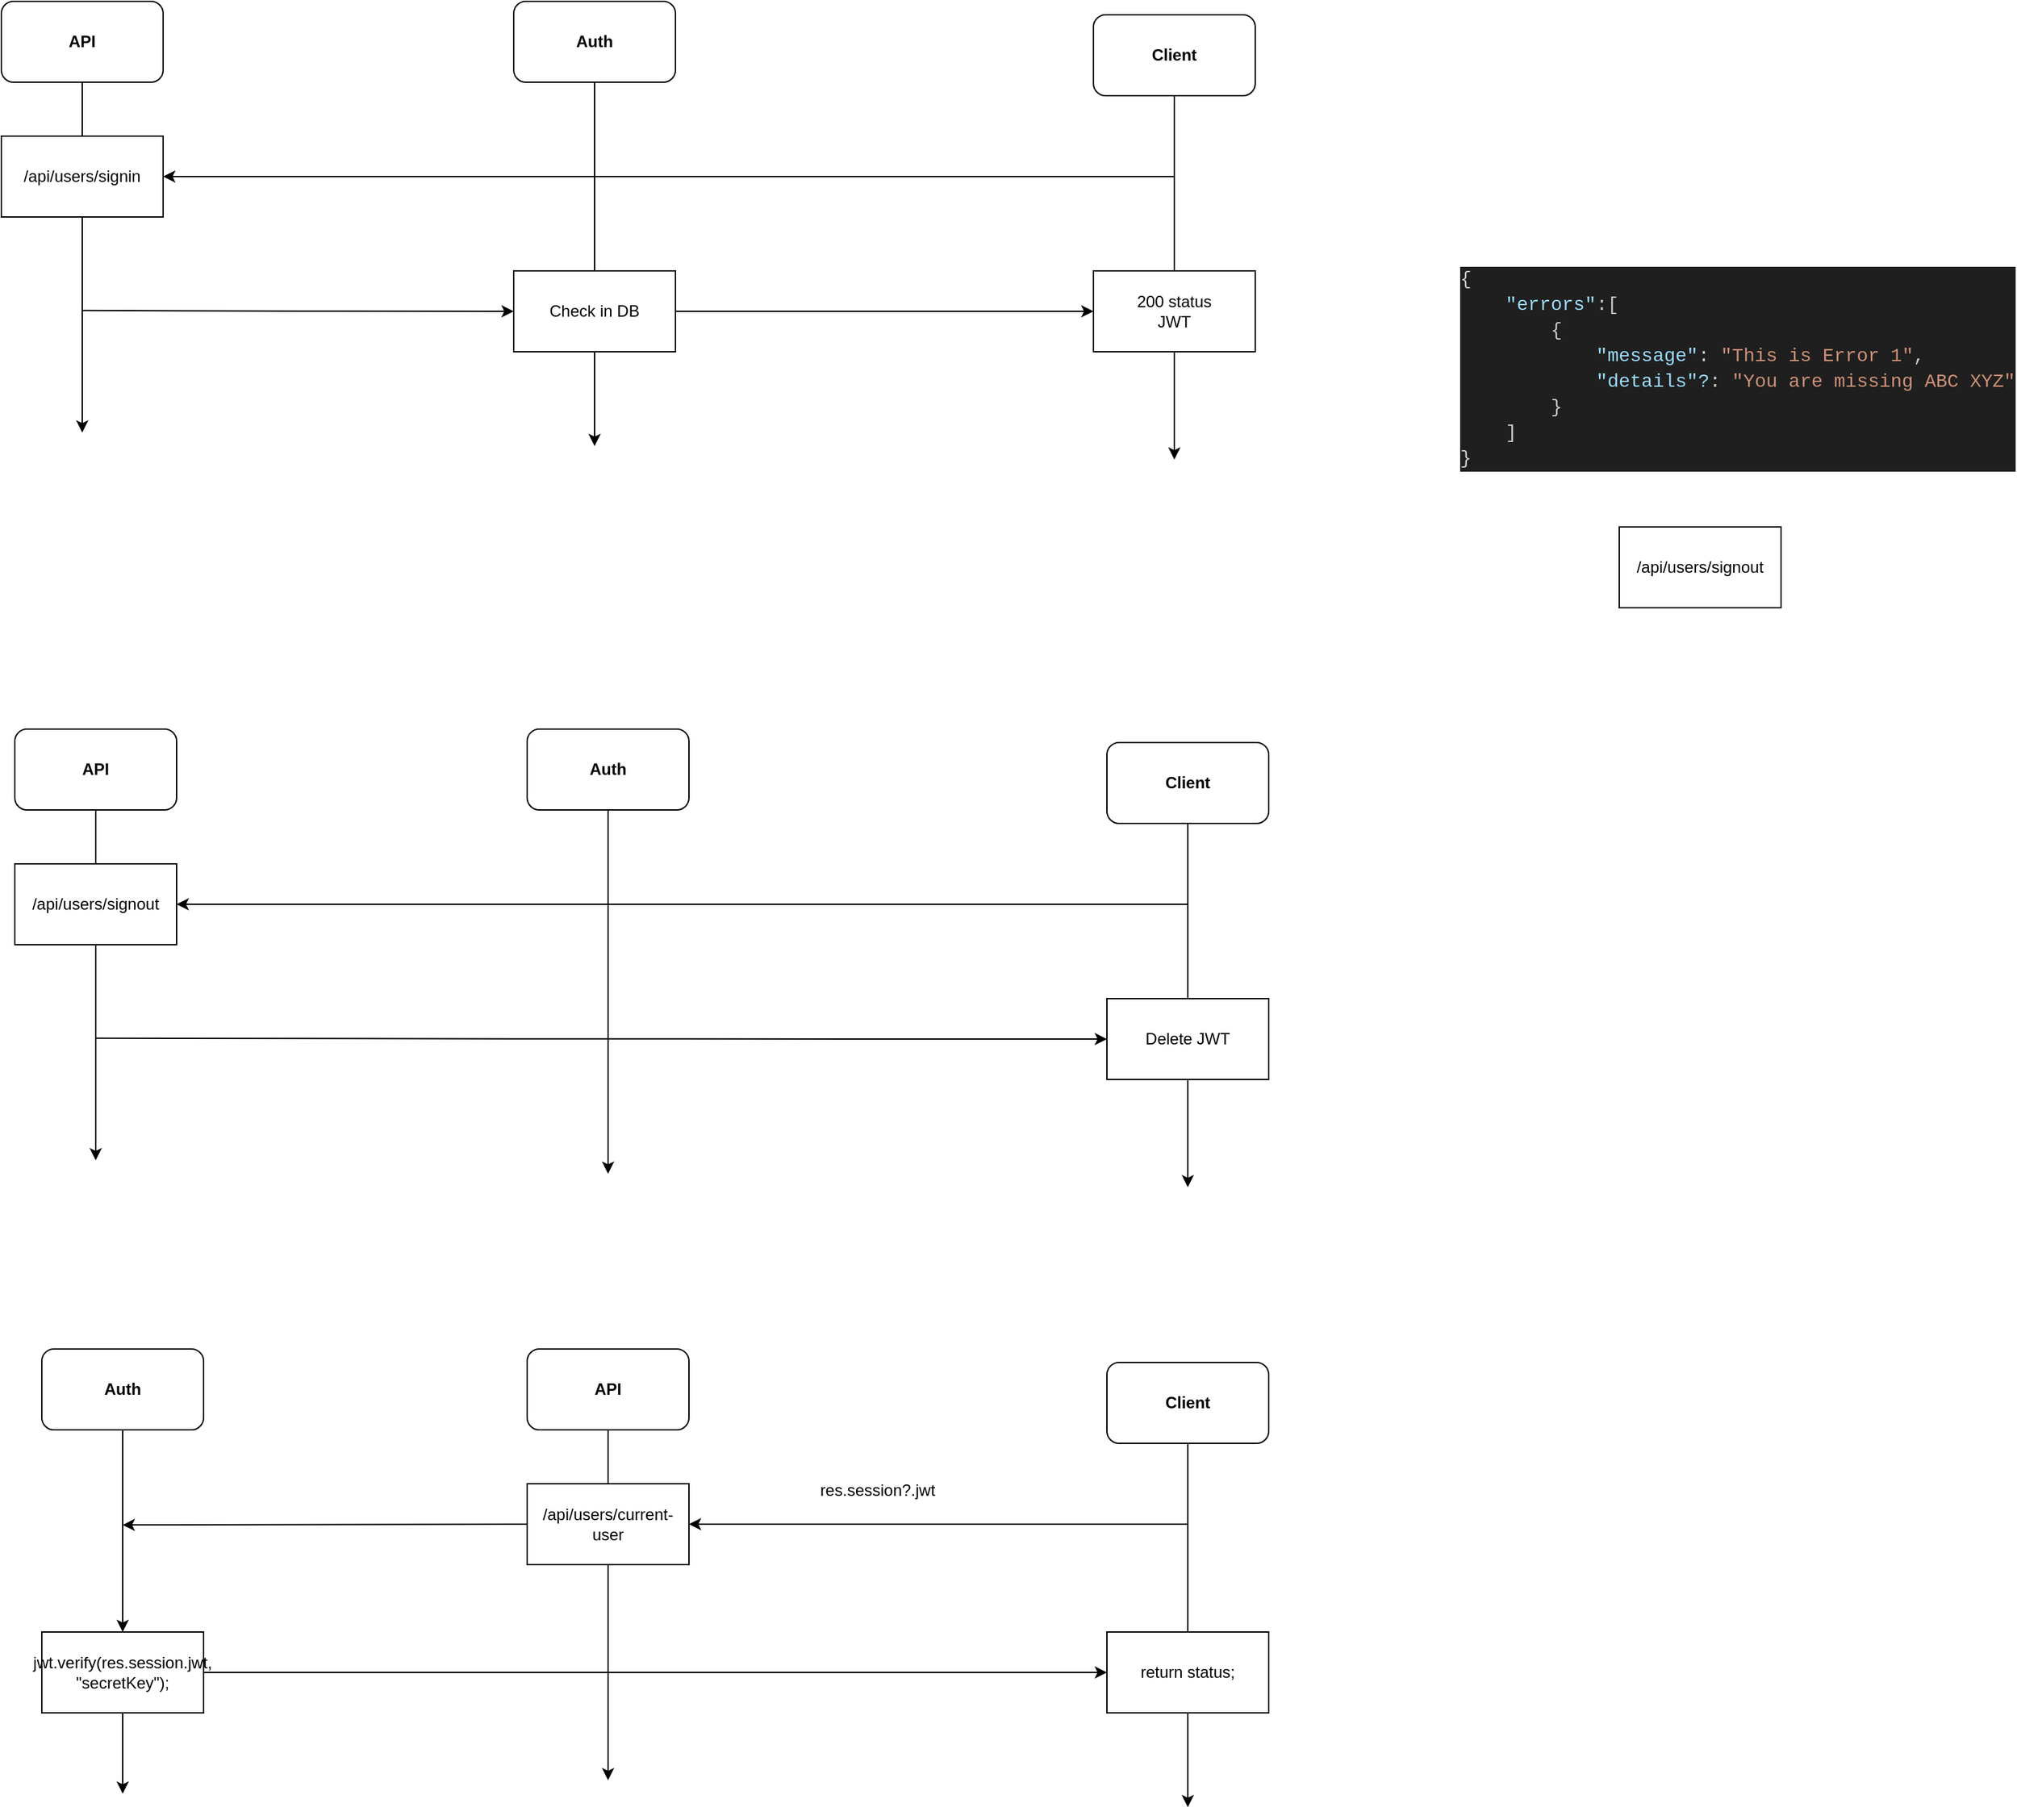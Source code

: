 <mxfile version="27.1.1">
  <diagram name="Trang-1" id="aEfG4FIThJf0uxHbzFky">
    <mxGraphModel dx="2020" dy="2069" grid="1" gridSize="10" guides="1" tooltips="1" connect="1" arrows="1" fold="1" page="1" pageScale="1" pageWidth="827" pageHeight="1169" math="0" shadow="0">
      <root>
        <mxCell id="0" />
        <mxCell id="1" parent="0" />
        <mxCell id="SpAq-5becOCAjdBePUh8-21" value="&lt;div style=&quot;color: rgb(204, 204, 204); background-color: rgb(31, 31, 31); font-family: Consolas, &amp;quot;Courier New&amp;quot;, monospace; font-weight: normal; font-size: 14px; line-height: 19px; white-space: pre;&quot;&gt;&lt;div&gt;&lt;span style=&quot;color: rgb(204, 204, 204);&quot;&gt;{&lt;/span&gt;&lt;/div&gt;&lt;div&gt;&lt;span style=&quot;color: rgb(204, 204, 204);&quot;&gt;&amp;nbsp; &amp;nbsp; &lt;/span&gt;&lt;span style=&quot;color: rgb(156, 220, 254);&quot;&gt;&quot;errors&quot;&lt;/span&gt;&lt;span style=&quot;color: rgb(204, 204, 204);&quot;&gt;:[&lt;/span&gt;&lt;/div&gt;&lt;div&gt;&lt;span style=&quot;color: rgb(204, 204, 204);&quot;&gt;&amp;nbsp; &amp;nbsp; &amp;nbsp; &amp;nbsp; {&lt;/span&gt;&lt;/div&gt;&lt;div&gt;&lt;span style=&quot;color: rgb(204, 204, 204);&quot;&gt;&amp;nbsp; &amp;nbsp; &amp;nbsp; &amp;nbsp; &amp;nbsp; &amp;nbsp; &lt;/span&gt;&lt;span style=&quot;color: rgb(156, 220, 254);&quot;&gt;&quot;message&quot;&lt;/span&gt;&lt;span style=&quot;color: rgb(204, 204, 204);&quot;&gt;: &lt;/span&gt;&lt;span style=&quot;color: rgb(206, 145, 120);&quot;&gt;&quot;This is Error 1&quot;&lt;/span&gt;&lt;span style=&quot;color: rgb(204, 204, 204);&quot;&gt;,&lt;/span&gt;&lt;/div&gt;&lt;div&gt;&lt;span style=&quot;color: rgb(204, 204, 204);&quot;&gt;&amp;nbsp; &amp;nbsp; &amp;nbsp; &amp;nbsp; &amp;nbsp; &amp;nbsp; &lt;/span&gt;&lt;span style=&quot;color: rgb(156, 220, 254);&quot;&gt;&quot;details&quot;?&lt;/span&gt;&lt;span style=&quot;color: rgb(204, 204, 204);&quot;&gt;: &lt;/span&gt;&lt;span style=&quot;color: rgb(206, 145, 120);&quot;&gt;&quot;You are missing ABC XYZ&quot;&lt;/span&gt;&lt;/div&gt;&lt;div&gt;&lt;span style=&quot;color: rgb(204, 204, 204);&quot;&gt;&amp;nbsp; &amp;nbsp; &amp;nbsp; &amp;nbsp; }&lt;/span&gt;&lt;/div&gt;&lt;div&gt;&lt;span style=&quot;color: rgb(204, 204, 204);&quot;&gt;&amp;nbsp; &amp;nbsp; ]&lt;/span&gt;&lt;/div&gt;&lt;div&gt;&lt;span style=&quot;color: rgb(204, 204, 204);&quot;&gt;}&lt;/span&gt;&lt;/div&gt;&lt;/div&gt;" style="text;whiteSpace=wrap;html=1;" parent="1" vertex="1">
          <mxGeometry x="1230" y="-780" width="360" height="180" as="geometry" />
        </mxCell>
        <mxCell id="4xOe3O0P_bP2OEVuNeio-2" value="/api/users/signout" style="rounded=0;whiteSpace=wrap;html=1;" parent="1" vertex="1">
          <mxGeometry x="1350" y="-580" width="120" height="60" as="geometry" />
        </mxCell>
        <mxCell id="-9gFP3Wba35itGXk4Bwu-5" style="edgeStyle=orthogonalEdgeStyle;rounded=0;orthogonalLoop=1;jettySize=auto;html=1;exitX=0.5;exitY=1;exitDx=0;exitDy=0;" edge="1" parent="1" source="4xOe3O0P_bP2OEVuNeio-6">
          <mxGeometry relative="1" as="geometry">
            <mxPoint x="210" y="-650" as="targetPoint" />
          </mxGeometry>
        </mxCell>
        <mxCell id="4xOe3O0P_bP2OEVuNeio-6" value="&lt;span style=&quot;font-weight: 700;&quot;&gt;API&lt;/span&gt;" style="rounded=1;whiteSpace=wrap;html=1;" parent="1" vertex="1">
          <mxGeometry x="150" y="-970" width="120" height="60" as="geometry" />
        </mxCell>
        <mxCell id="-9gFP3Wba35itGXk4Bwu-7" style="edgeStyle=orthogonalEdgeStyle;rounded=0;orthogonalLoop=1;jettySize=auto;html=1;exitX=0.5;exitY=1;exitDx=0;exitDy=0;" edge="1" parent="1" source="4xOe3O0P_bP2OEVuNeio-7">
          <mxGeometry relative="1" as="geometry">
            <mxPoint x="1020" y="-630" as="targetPoint" />
          </mxGeometry>
        </mxCell>
        <mxCell id="4xOe3O0P_bP2OEVuNeio-7" value="&lt;span style=&quot;font-weight: 700;&quot;&gt;Client&lt;/span&gt;" style="rounded=1;whiteSpace=wrap;html=1;" parent="1" vertex="1">
          <mxGeometry x="960" y="-960" width="120" height="60" as="geometry" />
        </mxCell>
        <mxCell id="-9gFP3Wba35itGXk4Bwu-6" style="edgeStyle=orthogonalEdgeStyle;rounded=0;orthogonalLoop=1;jettySize=auto;html=1;exitX=0.5;exitY=1;exitDx=0;exitDy=0;" edge="1" parent="1" source="4xOe3O0P_bP2OEVuNeio-8">
          <mxGeometry relative="1" as="geometry">
            <mxPoint x="590" y="-640" as="targetPoint" />
          </mxGeometry>
        </mxCell>
        <mxCell id="4xOe3O0P_bP2OEVuNeio-8" value="&lt;span style=&quot;font-weight: 700;&quot;&gt;Auth&lt;/span&gt;" style="rounded=1;whiteSpace=wrap;html=1;" parent="1" vertex="1">
          <mxGeometry x="530" y="-970" width="120" height="60" as="geometry" />
        </mxCell>
        <mxCell id="-9gFP3Wba35itGXk4Bwu-4" style="edgeStyle=orthogonalEdgeStyle;rounded=0;orthogonalLoop=1;jettySize=auto;html=1;exitX=1;exitY=0.5;exitDx=0;exitDy=0;entryX=0;entryY=0.5;entryDx=0;entryDy=0;" edge="1" parent="1" source="-9gFP3Wba35itGXk4Bwu-1" target="-9gFP3Wba35itGXk4Bwu-2">
          <mxGeometry relative="1" as="geometry" />
        </mxCell>
        <mxCell id="-9gFP3Wba35itGXk4Bwu-1" value="Check in DB" style="rounded=0;whiteSpace=wrap;html=1;" vertex="1" parent="1">
          <mxGeometry x="530" y="-770" width="120" height="60" as="geometry" />
        </mxCell>
        <mxCell id="-9gFP3Wba35itGXk4Bwu-2" value="&lt;div&gt;200 status&lt;/div&gt;JWT" style="rounded=0;whiteSpace=wrap;html=1;" vertex="1" parent="1">
          <mxGeometry x="960" y="-770" width="120" height="60" as="geometry" />
        </mxCell>
        <mxCell id="4xOe3O0P_bP2OEVuNeio-1" value="/api/users/signin" style="rounded=0;whiteSpace=wrap;html=1;" parent="1" vertex="1">
          <mxGeometry x="150" y="-870" width="120" height="60" as="geometry" />
        </mxCell>
        <mxCell id="-9gFP3Wba35itGXk4Bwu-9" value="" style="endArrow=classic;html=1;rounded=0;entryX=1;entryY=0.5;entryDx=0;entryDy=0;" edge="1" parent="1" target="4xOe3O0P_bP2OEVuNeio-1">
          <mxGeometry width="50" height="50" relative="1" as="geometry">
            <mxPoint x="1020" y="-840" as="sourcePoint" />
            <mxPoint x="690" y="-850" as="targetPoint" />
          </mxGeometry>
        </mxCell>
        <mxCell id="-9gFP3Wba35itGXk4Bwu-11" style="edgeStyle=orthogonalEdgeStyle;rounded=0;orthogonalLoop=1;jettySize=auto;html=1;exitX=1;exitY=0.5;exitDx=0;exitDy=0;entryX=0;entryY=0.5;entryDx=0;entryDy=0;" edge="1" parent="1" target="-9gFP3Wba35itGXk4Bwu-1">
          <mxGeometry relative="1" as="geometry">
            <mxPoint x="210" y="-740.59" as="sourcePoint" />
            <mxPoint x="510" y="-740.59" as="targetPoint" />
          </mxGeometry>
        </mxCell>
        <mxCell id="-9gFP3Wba35itGXk4Bwu-12" style="edgeStyle=orthogonalEdgeStyle;rounded=0;orthogonalLoop=1;jettySize=auto;html=1;exitX=0.5;exitY=1;exitDx=0;exitDy=0;" edge="1" parent="1" source="-9gFP3Wba35itGXk4Bwu-13">
          <mxGeometry relative="1" as="geometry">
            <mxPoint x="220" y="-110" as="targetPoint" />
          </mxGeometry>
        </mxCell>
        <mxCell id="-9gFP3Wba35itGXk4Bwu-13" value="&lt;span style=&quot;font-weight: 700;&quot;&gt;API&lt;/span&gt;" style="rounded=1;whiteSpace=wrap;html=1;" vertex="1" parent="1">
          <mxGeometry x="160" y="-430" width="120" height="60" as="geometry" />
        </mxCell>
        <mxCell id="-9gFP3Wba35itGXk4Bwu-14" style="edgeStyle=orthogonalEdgeStyle;rounded=0;orthogonalLoop=1;jettySize=auto;html=1;exitX=0.5;exitY=1;exitDx=0;exitDy=0;" edge="1" parent="1" source="-9gFP3Wba35itGXk4Bwu-15">
          <mxGeometry relative="1" as="geometry">
            <mxPoint x="1030" y="-90" as="targetPoint" />
          </mxGeometry>
        </mxCell>
        <mxCell id="-9gFP3Wba35itGXk4Bwu-15" value="&lt;span style=&quot;font-weight: 700;&quot;&gt;Client&lt;/span&gt;" style="rounded=1;whiteSpace=wrap;html=1;" vertex="1" parent="1">
          <mxGeometry x="970" y="-420" width="120" height="60" as="geometry" />
        </mxCell>
        <mxCell id="-9gFP3Wba35itGXk4Bwu-16" style="edgeStyle=orthogonalEdgeStyle;rounded=0;orthogonalLoop=1;jettySize=auto;html=1;exitX=0.5;exitY=1;exitDx=0;exitDy=0;" edge="1" parent="1" source="-9gFP3Wba35itGXk4Bwu-17">
          <mxGeometry relative="1" as="geometry">
            <mxPoint x="600" y="-100" as="targetPoint" />
          </mxGeometry>
        </mxCell>
        <mxCell id="-9gFP3Wba35itGXk4Bwu-17" value="&lt;span style=&quot;font-weight: 700;&quot;&gt;Auth&lt;/span&gt;" style="rounded=1;whiteSpace=wrap;html=1;" vertex="1" parent="1">
          <mxGeometry x="540" y="-430" width="120" height="60" as="geometry" />
        </mxCell>
        <mxCell id="-9gFP3Wba35itGXk4Bwu-20" value="&lt;div&gt;Delete JWT&lt;/div&gt;" style="rounded=0;whiteSpace=wrap;html=1;" vertex="1" parent="1">
          <mxGeometry x="970" y="-230" width="120" height="60" as="geometry" />
        </mxCell>
        <mxCell id="-9gFP3Wba35itGXk4Bwu-21" value="/api/users/signout" style="rounded=0;whiteSpace=wrap;html=1;" vertex="1" parent="1">
          <mxGeometry x="160" y="-330" width="120" height="60" as="geometry" />
        </mxCell>
        <mxCell id="-9gFP3Wba35itGXk4Bwu-22" value="" style="endArrow=classic;html=1;rounded=0;entryX=1;entryY=0.5;entryDx=0;entryDy=0;" edge="1" parent="1" target="-9gFP3Wba35itGXk4Bwu-21">
          <mxGeometry width="50" height="50" relative="1" as="geometry">
            <mxPoint x="1030" y="-300" as="sourcePoint" />
            <mxPoint x="700" y="-310" as="targetPoint" />
          </mxGeometry>
        </mxCell>
        <mxCell id="-9gFP3Wba35itGXk4Bwu-23" style="edgeStyle=orthogonalEdgeStyle;rounded=0;orthogonalLoop=1;jettySize=auto;html=1;exitX=1;exitY=0.5;exitDx=0;exitDy=0;entryX=0;entryY=0.5;entryDx=0;entryDy=0;" edge="1" parent="1" target="-9gFP3Wba35itGXk4Bwu-20">
          <mxGeometry relative="1" as="geometry">
            <mxPoint x="220" y="-200.59" as="sourcePoint" />
            <mxPoint x="540" y="-200" as="targetPoint" />
          </mxGeometry>
        </mxCell>
        <mxCell id="-9gFP3Wba35itGXk4Bwu-24" style="edgeStyle=orthogonalEdgeStyle;rounded=0;orthogonalLoop=1;jettySize=auto;html=1;exitX=0.5;exitY=1;exitDx=0;exitDy=0;" edge="1" parent="1" source="-9gFP3Wba35itGXk4Bwu-25">
          <mxGeometry relative="1" as="geometry">
            <mxPoint x="600" y="350" as="targetPoint" />
          </mxGeometry>
        </mxCell>
        <mxCell id="-9gFP3Wba35itGXk4Bwu-25" value="&lt;span style=&quot;font-weight: 700;&quot;&gt;API&lt;/span&gt;" style="rounded=1;whiteSpace=wrap;html=1;" vertex="1" parent="1">
          <mxGeometry x="540" y="30" width="120" height="60" as="geometry" />
        </mxCell>
        <mxCell id="-9gFP3Wba35itGXk4Bwu-26" style="edgeStyle=orthogonalEdgeStyle;rounded=0;orthogonalLoop=1;jettySize=auto;html=1;exitX=0.5;exitY=1;exitDx=0;exitDy=0;" edge="1" parent="1" source="-9gFP3Wba35itGXk4Bwu-27">
          <mxGeometry relative="1" as="geometry">
            <mxPoint x="1030" y="370" as="targetPoint" />
          </mxGeometry>
        </mxCell>
        <mxCell id="-9gFP3Wba35itGXk4Bwu-27" value="&lt;span style=&quot;font-weight: 700;&quot;&gt;Client&lt;/span&gt;" style="rounded=1;whiteSpace=wrap;html=1;" vertex="1" parent="1">
          <mxGeometry x="970" y="40" width="120" height="60" as="geometry" />
        </mxCell>
        <mxCell id="-9gFP3Wba35itGXk4Bwu-28" style="edgeStyle=orthogonalEdgeStyle;rounded=0;orthogonalLoop=1;jettySize=auto;html=1;exitX=0.5;exitY=1;exitDx=0;exitDy=0;" edge="1" parent="1" source="-9gFP3Wba35itGXk4Bwu-36">
          <mxGeometry relative="1" as="geometry">
            <mxPoint x="240" y="360" as="targetPoint" />
          </mxGeometry>
        </mxCell>
        <mxCell id="-9gFP3Wba35itGXk4Bwu-29" value="&lt;span style=&quot;font-weight: 700;&quot;&gt;Auth&lt;/span&gt;" style="rounded=1;whiteSpace=wrap;html=1;" vertex="1" parent="1">
          <mxGeometry x="180" y="30" width="120" height="60" as="geometry" />
        </mxCell>
        <mxCell id="-9gFP3Wba35itGXk4Bwu-30" value="&lt;div&gt;return status;&lt;/div&gt;" style="rounded=0;whiteSpace=wrap;html=1;" vertex="1" parent="1">
          <mxGeometry x="970" y="240" width="120" height="60" as="geometry" />
        </mxCell>
        <mxCell id="-9gFP3Wba35itGXk4Bwu-34" style="edgeStyle=none;rounded=0;orthogonalLoop=1;jettySize=auto;html=1;exitX=0;exitY=0.5;exitDx=0;exitDy=0;" edge="1" parent="1" source="-9gFP3Wba35itGXk4Bwu-31">
          <mxGeometry relative="1" as="geometry">
            <mxPoint x="240" y="160.571" as="targetPoint" />
          </mxGeometry>
        </mxCell>
        <mxCell id="-9gFP3Wba35itGXk4Bwu-31" value="/api/users/current-user" style="rounded=0;whiteSpace=wrap;html=1;" vertex="1" parent="1">
          <mxGeometry x="540" y="130" width="120" height="60" as="geometry" />
        </mxCell>
        <mxCell id="-9gFP3Wba35itGXk4Bwu-32" value="" style="endArrow=classic;html=1;rounded=0;entryX=1;entryY=0.5;entryDx=0;entryDy=0;" edge="1" parent="1" target="-9gFP3Wba35itGXk4Bwu-31">
          <mxGeometry width="50" height="50" relative="1" as="geometry">
            <mxPoint x="1030" y="160" as="sourcePoint" />
            <mxPoint x="700" y="150" as="targetPoint" />
          </mxGeometry>
        </mxCell>
        <mxCell id="-9gFP3Wba35itGXk4Bwu-33" style="edgeStyle=orthogonalEdgeStyle;rounded=0;orthogonalLoop=1;jettySize=auto;html=1;entryX=0;entryY=0.5;entryDx=0;entryDy=0;exitX=1;exitY=0.5;exitDx=0;exitDy=0;" edge="1" parent="1" target="-9gFP3Wba35itGXk4Bwu-30" source="-9gFP3Wba35itGXk4Bwu-36">
          <mxGeometry relative="1" as="geometry">
            <mxPoint x="380" y="270" as="sourcePoint" />
            <mxPoint x="540" y="260" as="targetPoint" />
          </mxGeometry>
        </mxCell>
        <mxCell id="-9gFP3Wba35itGXk4Bwu-35" value="res.session?.jwt" style="text;html=1;align=center;verticalAlign=middle;whiteSpace=wrap;rounded=0;" vertex="1" parent="1">
          <mxGeometry x="770" y="120" width="60" height="30" as="geometry" />
        </mxCell>
        <mxCell id="-9gFP3Wba35itGXk4Bwu-37" value="" style="edgeStyle=orthogonalEdgeStyle;rounded=0;orthogonalLoop=1;jettySize=auto;html=1;exitX=0.5;exitY=1;exitDx=0;exitDy=0;" edge="1" parent="1" source="-9gFP3Wba35itGXk4Bwu-29" target="-9gFP3Wba35itGXk4Bwu-36">
          <mxGeometry relative="1" as="geometry">
            <mxPoint x="240" y="360" as="targetPoint" />
            <mxPoint x="240" y="90" as="sourcePoint" />
          </mxGeometry>
        </mxCell>
        <mxCell id="-9gFP3Wba35itGXk4Bwu-36" value="jwt.verify(res.session.jwt, &quot;secretKey&quot;);" style="rounded=0;whiteSpace=wrap;html=1;" vertex="1" parent="1">
          <mxGeometry x="180" y="240" width="120" height="60" as="geometry" />
        </mxCell>
      </root>
    </mxGraphModel>
  </diagram>
</mxfile>
